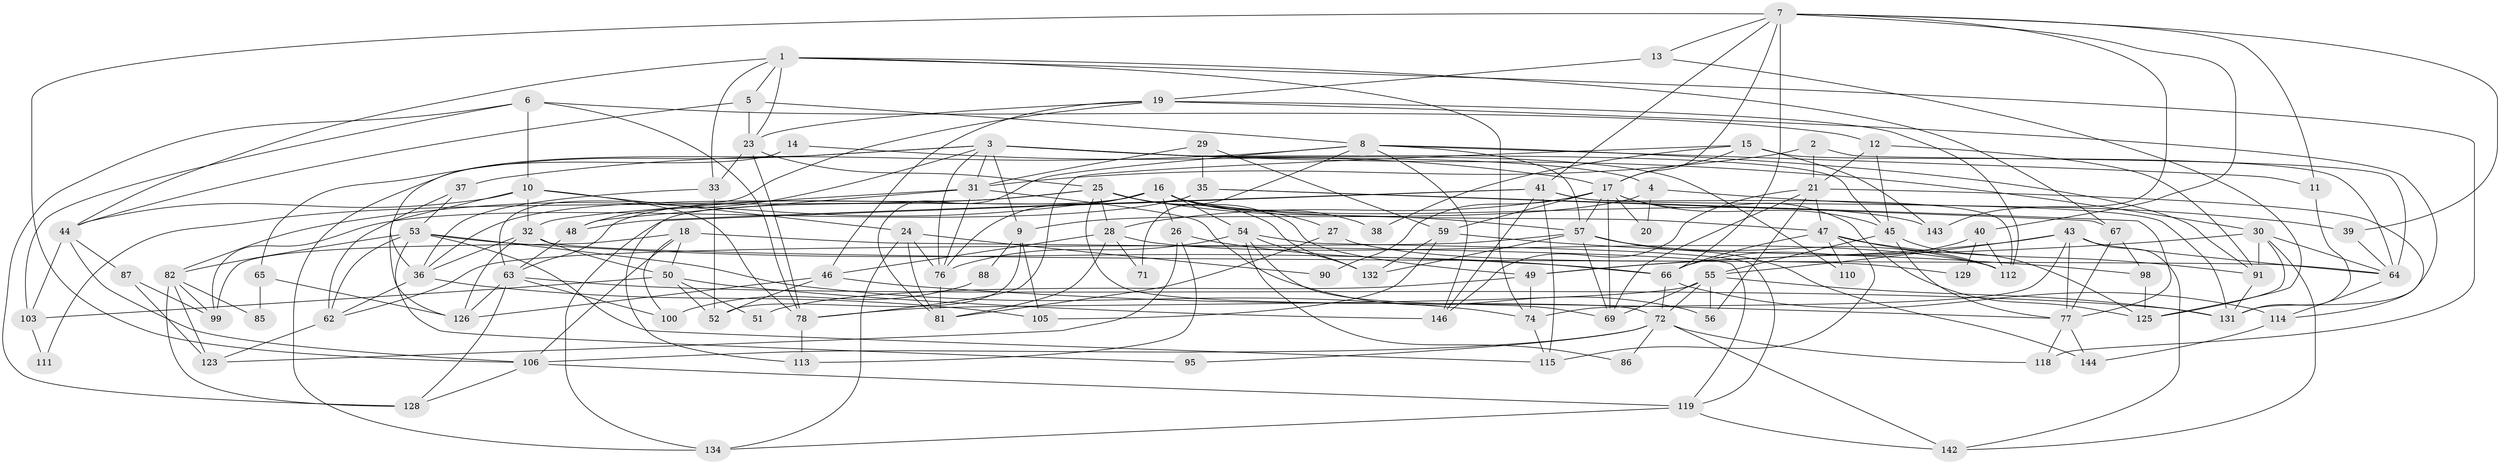 // Generated by graph-tools (version 1.1) at 2025/52/02/27/25 19:52:01]
// undirected, 103 vertices, 247 edges
graph export_dot {
graph [start="1"]
  node [color=gray90,style=filled];
  1 [super="+138"];
  2;
  3 [super="+22"];
  4;
  5;
  6 [super="+139"];
  7 [super="+96"];
  8 [super="+42"];
  9 [super="+107"];
  10 [super="+75"];
  11;
  12;
  13;
  14;
  15 [super="+94"];
  16 [super="+136"];
  17 [super="+140"];
  18 [super="+80"];
  19 [super="+109"];
  20;
  21 [super="+130"];
  23 [super="+58"];
  24;
  25;
  26;
  27;
  28 [super="+127"];
  29;
  30 [super="+79"];
  31 [super="+93"];
  32 [super="+34"];
  33 [super="+120"];
  35;
  36;
  37;
  38;
  39 [super="+68"];
  40 [super="+122"];
  41 [super="+70"];
  43 [super="+117"];
  44;
  45 [super="+145"];
  46;
  47 [super="+61"];
  48;
  49;
  50 [super="+60"];
  51;
  52;
  53 [super="+83"];
  54 [super="+141"];
  55 [super="+92"];
  56;
  57 [super="+104"];
  59;
  62;
  63 [super="+89"];
  64 [super="+102"];
  65;
  66 [super="+73"];
  67 [super="+121"];
  69;
  71;
  72 [super="+116"];
  74 [super="+84"];
  76 [super="+108"];
  77 [super="+137"];
  78 [super="+97"];
  81;
  82 [super="+101"];
  85;
  86;
  87;
  88;
  90;
  91 [super="+133"];
  95;
  98 [super="+135"];
  99;
  100;
  103;
  105;
  106;
  110;
  111;
  112;
  113;
  114 [super="+124"];
  115;
  118;
  119;
  123;
  125;
  126;
  128;
  129;
  131;
  132;
  134;
  142;
  143;
  144;
  146;
  1 -- 23;
  1 -- 5;
  1 -- 74;
  1 -- 33;
  1 -- 118;
  1 -- 44;
  1 -- 67;
  2 -- 64;
  2 -- 21;
  2 -- 31;
  3 -- 76;
  3 -- 9;
  3 -- 48;
  3 -- 65;
  3 -- 4;
  3 -- 134;
  3 -- 45;
  3 -- 110;
  3 -- 31;
  3 -- 30;
  4 -- 9;
  4 -- 20;
  4 -- 39;
  5 -- 23 [weight=2];
  5 -- 44;
  5 -- 8;
  6 -- 103;
  6 -- 128;
  6 -- 12;
  6 -- 78;
  6 -- 10;
  7 -- 13;
  7 -- 106;
  7 -- 143;
  7 -- 17;
  7 -- 66;
  7 -- 11;
  7 -- 41;
  7 -- 39;
  7 -- 40;
  8 -- 11;
  8 -- 37;
  8 -- 71;
  8 -- 81;
  8 -- 57;
  8 -- 146;
  8 -- 91;
  9 -- 88;
  9 -- 105;
  9 -- 52;
  10 -- 44;
  10 -- 24;
  10 -- 62;
  10 -- 32;
  10 -- 78;
  11 -- 131;
  12 -- 21;
  12 -- 91;
  12 -- 45;
  13 -- 19;
  13 -- 125;
  14 -- 36;
  14 -- 17;
  15 -- 143;
  15 -- 64;
  15 -- 17;
  15 -- 38;
  15 -- 78;
  16 -- 54;
  16 -- 143;
  16 -- 38;
  16 -- 76;
  16 -- 82;
  16 -- 26;
  16 -- 27;
  16 -- 63;
  16 -- 47;
  17 -- 69;
  17 -- 28;
  17 -- 90;
  17 -- 20;
  17 -- 57;
  17 -- 59;
  17 -- 125;
  17 -- 45;
  18 -- 119;
  18 -- 100;
  18 -- 99;
  18 -- 106;
  18 -- 50;
  19 -- 23;
  19 -- 46;
  19 -- 112;
  19 -- 131;
  19 -- 63;
  21 -- 47;
  21 -- 56;
  21 -- 114;
  21 -- 146;
  21 -- 69;
  23 -- 78;
  23 -- 25;
  23 -- 33;
  24 -- 81;
  24 -- 76;
  24 -- 90;
  24 -- 134;
  25 -- 57;
  25 -- 49;
  25 -- 36;
  25 -- 72;
  25 -- 111;
  25 -- 132;
  25 -- 28;
  26 -- 66;
  26 -- 113;
  26 -- 123;
  27 -- 81;
  27 -- 129;
  28 -- 81;
  28 -- 112;
  28 -- 46;
  28 -- 71;
  29 -- 59;
  29 -- 35;
  29 -- 31;
  30 -- 91;
  30 -- 49;
  30 -- 125;
  30 -- 142;
  30 -- 64;
  31 -- 32;
  31 -- 48;
  31 -- 56;
  31 -- 76;
  32 -- 126;
  32 -- 36;
  32 -- 50;
  32 -- 64;
  33 -- 36;
  33 -- 52;
  35 -- 113;
  35 -- 67;
  35 -- 99;
  35 -- 77;
  36 -- 62;
  36 -- 105;
  37 -- 126;
  37 -- 53;
  39 -- 64 [weight=2];
  40 -- 112;
  40 -- 66;
  40 -- 129;
  41 -- 134;
  41 -- 112;
  41 -- 48;
  41 -- 115;
  41 -- 131;
  41 -- 146;
  43 -- 64;
  43 -- 49;
  43 -- 55;
  43 -- 77;
  43 -- 74;
  43 -- 142;
  44 -- 106;
  44 -- 87;
  44 -- 103;
  45 -- 125;
  45 -- 77;
  45 -- 55;
  46 -- 52;
  46 -- 77;
  46 -- 126;
  47 -- 115;
  47 -- 91;
  47 -- 112;
  47 -- 66;
  47 -- 110;
  48 -- 63;
  49 -- 51;
  49 -- 74;
  50 -- 51;
  50 -- 52;
  50 -- 146;
  50 -- 103;
  53 -- 62;
  53 -- 74;
  53 -- 82;
  53 -- 95;
  53 -- 115;
  53 -- 66;
  54 -- 132;
  54 -- 119;
  54 -- 86;
  54 -- 76;
  54 -- 69;
  55 -- 72;
  55 -- 131;
  55 -- 69;
  55 -- 56;
  55 -- 78;
  57 -- 62;
  57 -- 144;
  57 -- 112;
  57 -- 132;
  57 -- 69;
  59 -- 105;
  59 -- 132;
  59 -- 98;
  62 -- 123;
  63 -- 131;
  63 -- 126;
  63 -- 128;
  63 -- 100;
  64 -- 114;
  65 -- 126;
  65 -- 85;
  66 -- 114;
  66 -- 72;
  67 -- 98;
  67 -- 77;
  72 -- 86;
  72 -- 95;
  72 -- 106;
  72 -- 118;
  72 -- 142;
  74 -- 115;
  76 -- 81;
  77 -- 144;
  77 -- 118;
  78 -- 113;
  82 -- 123;
  82 -- 85;
  82 -- 128;
  82 -- 99;
  87 -- 123;
  87 -- 99;
  88 -- 100;
  91 -- 131;
  98 -- 125;
  103 -- 111;
  106 -- 128;
  106 -- 119;
  114 -- 144;
  119 -- 134;
  119 -- 142;
}
